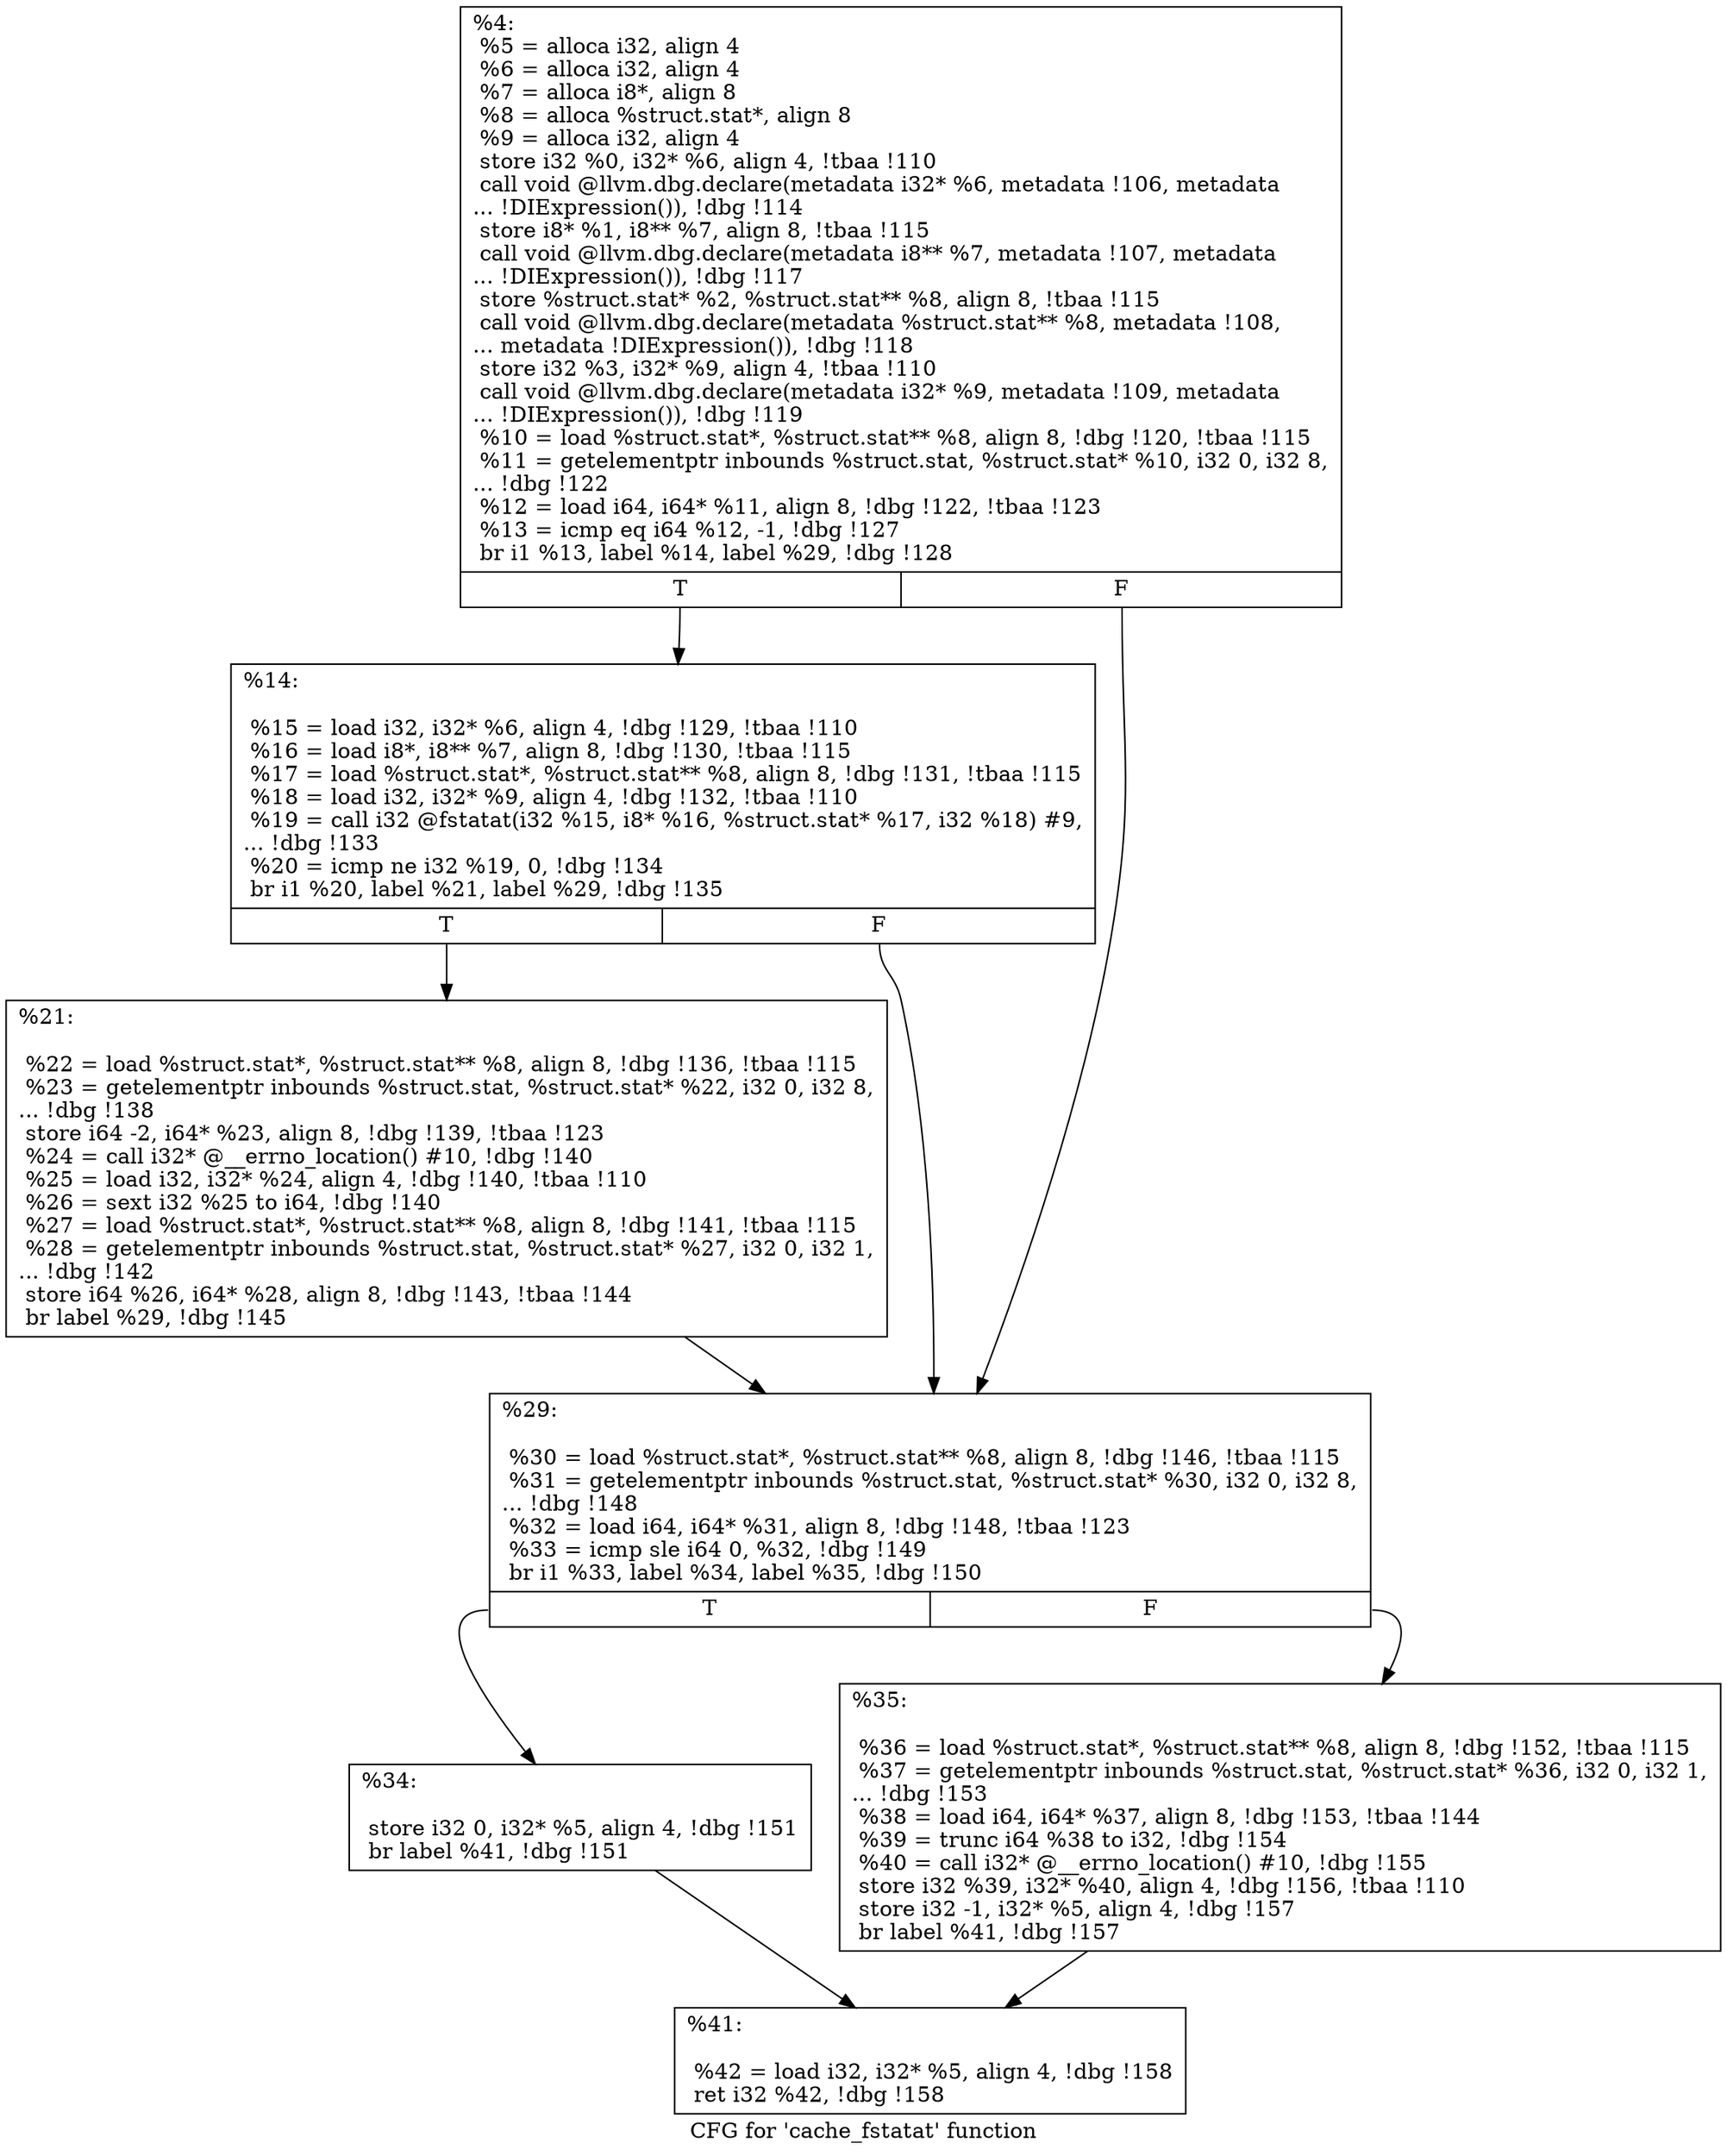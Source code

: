 digraph "CFG for 'cache_fstatat' function" {
	label="CFG for 'cache_fstatat' function";

	Node0x1ff8860 [shape=record,label="{%4:\l  %5 = alloca i32, align 4\l  %6 = alloca i32, align 4\l  %7 = alloca i8*, align 8\l  %8 = alloca %struct.stat*, align 8\l  %9 = alloca i32, align 4\l  store i32 %0, i32* %6, align 4, !tbaa !110\l  call void @llvm.dbg.declare(metadata i32* %6, metadata !106, metadata\l... !DIExpression()), !dbg !114\l  store i8* %1, i8** %7, align 8, !tbaa !115\l  call void @llvm.dbg.declare(metadata i8** %7, metadata !107, metadata\l... !DIExpression()), !dbg !117\l  store %struct.stat* %2, %struct.stat** %8, align 8, !tbaa !115\l  call void @llvm.dbg.declare(metadata %struct.stat** %8, metadata !108,\l... metadata !DIExpression()), !dbg !118\l  store i32 %3, i32* %9, align 4, !tbaa !110\l  call void @llvm.dbg.declare(metadata i32* %9, metadata !109, metadata\l... !DIExpression()), !dbg !119\l  %10 = load %struct.stat*, %struct.stat** %8, align 8, !dbg !120, !tbaa !115\l  %11 = getelementptr inbounds %struct.stat, %struct.stat* %10, i32 0, i32 8,\l... !dbg !122\l  %12 = load i64, i64* %11, align 8, !dbg !122, !tbaa !123\l  %13 = icmp eq i64 %12, -1, !dbg !127\l  br i1 %13, label %14, label %29, !dbg !128\l|{<s0>T|<s1>F}}"];
	Node0x1ff8860:s0 -> Node0x1ffa9f0;
	Node0x1ff8860:s1 -> Node0x1ffaa90;
	Node0x1ffa9f0 [shape=record,label="{%14:\l\l  %15 = load i32, i32* %6, align 4, !dbg !129, !tbaa !110\l  %16 = load i8*, i8** %7, align 8, !dbg !130, !tbaa !115\l  %17 = load %struct.stat*, %struct.stat** %8, align 8, !dbg !131, !tbaa !115\l  %18 = load i32, i32* %9, align 4, !dbg !132, !tbaa !110\l  %19 = call i32 @fstatat(i32 %15, i8* %16, %struct.stat* %17, i32 %18) #9,\l... !dbg !133\l  %20 = icmp ne i32 %19, 0, !dbg !134\l  br i1 %20, label %21, label %29, !dbg !135\l|{<s0>T|<s1>F}}"];
	Node0x1ffa9f0:s0 -> Node0x1ffaa40;
	Node0x1ffa9f0:s1 -> Node0x1ffaa90;
	Node0x1ffaa40 [shape=record,label="{%21:\l\l  %22 = load %struct.stat*, %struct.stat** %8, align 8, !dbg !136, !tbaa !115\l  %23 = getelementptr inbounds %struct.stat, %struct.stat* %22, i32 0, i32 8,\l... !dbg !138\l  store i64 -2, i64* %23, align 8, !dbg !139, !tbaa !123\l  %24 = call i32* @__errno_location() #10, !dbg !140\l  %25 = load i32, i32* %24, align 4, !dbg !140, !tbaa !110\l  %26 = sext i32 %25 to i64, !dbg !140\l  %27 = load %struct.stat*, %struct.stat** %8, align 8, !dbg !141, !tbaa !115\l  %28 = getelementptr inbounds %struct.stat, %struct.stat* %27, i32 0, i32 1,\l... !dbg !142\l  store i64 %26, i64* %28, align 8, !dbg !143, !tbaa !144\l  br label %29, !dbg !145\l}"];
	Node0x1ffaa40 -> Node0x1ffaa90;
	Node0x1ffaa90 [shape=record,label="{%29:\l\l  %30 = load %struct.stat*, %struct.stat** %8, align 8, !dbg !146, !tbaa !115\l  %31 = getelementptr inbounds %struct.stat, %struct.stat* %30, i32 0, i32 8,\l... !dbg !148\l  %32 = load i64, i64* %31, align 8, !dbg !148, !tbaa !123\l  %33 = icmp sle i64 0, %32, !dbg !149\l  br i1 %33, label %34, label %35, !dbg !150\l|{<s0>T|<s1>F}}"];
	Node0x1ffaa90:s0 -> Node0x1ffaae0;
	Node0x1ffaa90:s1 -> Node0x1ffab30;
	Node0x1ffaae0 [shape=record,label="{%34:\l\l  store i32 0, i32* %5, align 4, !dbg !151\l  br label %41, !dbg !151\l}"];
	Node0x1ffaae0 -> Node0x1ffab80;
	Node0x1ffab30 [shape=record,label="{%35:\l\l  %36 = load %struct.stat*, %struct.stat** %8, align 8, !dbg !152, !tbaa !115\l  %37 = getelementptr inbounds %struct.stat, %struct.stat* %36, i32 0, i32 1,\l... !dbg !153\l  %38 = load i64, i64* %37, align 8, !dbg !153, !tbaa !144\l  %39 = trunc i64 %38 to i32, !dbg !154\l  %40 = call i32* @__errno_location() #10, !dbg !155\l  store i32 %39, i32* %40, align 4, !dbg !156, !tbaa !110\l  store i32 -1, i32* %5, align 4, !dbg !157\l  br label %41, !dbg !157\l}"];
	Node0x1ffab30 -> Node0x1ffab80;
	Node0x1ffab80 [shape=record,label="{%41:\l\l  %42 = load i32, i32* %5, align 4, !dbg !158\l  ret i32 %42, !dbg !158\l}"];
}
